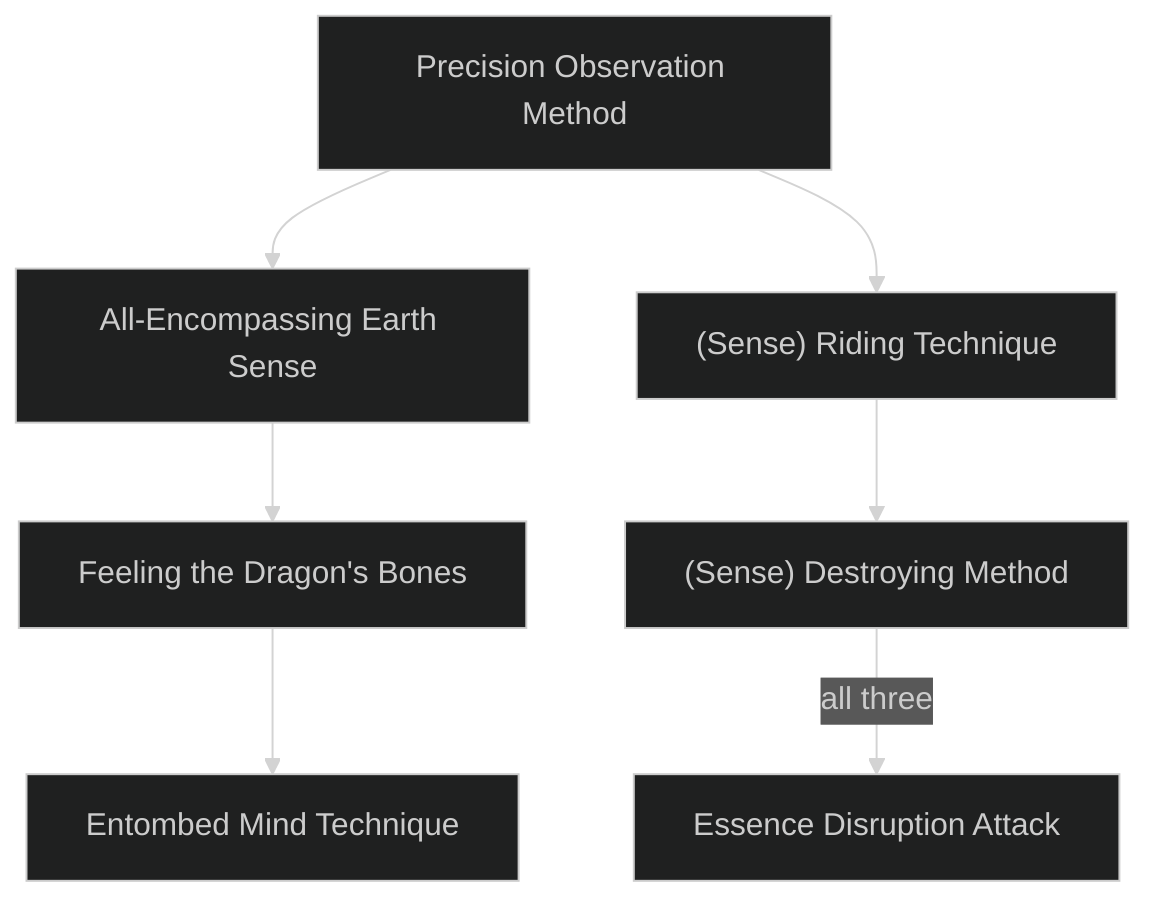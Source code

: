 ---
config:
  theme: dark
---
flowchart TD

    precision_observation_method[Precision Observation Method]
    click precision_observation_method callback "
        Precision Observation Method<br>
        <br>
        Cost: 1 mote per two dice<br>
        Duration: Instant<br>
        Type: Reflexive<br>
        Minimum Awareness: 2<br>
        Minimum Essence: 1<br>
        Prerequisite Charms: None<br>
        <br>
        Everything that walks, flies or swims is in some way
        connected to the earth, and the elements of air and water
        both rest upon the firmament. By grounding her Essence
        into the earth, a Dragon-Blood can greatly increase her
        sensitivity to things around her. Each mote invested in this
        Charm enhances the character's Awareness by two dice
        for a single roll only. The character cannot more than
        double her Awareness with this Charm.
        "

    all_encompassing_earth_sense[All-Encompassing Earth Sense]
    precision_observation_method --> all_encompassing_earth_sense
    click all_encompassing_earth_sense callback "
        All-Encompassing Earth Sense<br>
        <br>
        Cost: 2 motes<br>
        Duration: One scene<br>
        Type: Simple<br>
        Minimum Awareness: 2<br>
        Minimum Essence: 2<br>
        Prerequisite Charms: Precision Observation Method<br>
        <br>
        While under the aegis of this Charm, the character
        cannot be surprised by any means, magical or otherwise.
        This doesn't make her able to see the invisible or anything
        of the sort. It just means that she cannot be struck by an
        attack she is not aware of.<br>
        This Charm can be extended to the character's companions
        by merely spending 2 extra motes per person to be
        so affected. All-Encompassing Earth Sense is not effective
        unless the character is standing on the ground. She need
        not be touching the earth itself - the Charm functions
        just fine inside structures, etc. — but may not be flying,
        swimming and so forth. Engaging in any of these activities
        breaks the Charm immediately.
        "

    feeling_the_dragons_bones[Feeling the Dragon's Bones]
    all_encompassing_earth_sense --> feeling_the_dragons_bones
    click feeling_the_dragons_bones callback "
        Feeling the Dragon's Bones<br>
        <br>
        Cost: 2 motes<br>
        Duration: Instant<br>
        Туре: Simple<br>
        Minimum Awareness: 3<br>
        Minimum Essence: 2<br>
        Prerequisite Charms: All-Encompassing Earth Sense<br>
        <br>
        By taking a few moments to attune herself to the pulse
        of the Earth Dragon, the Dragon-Blooded invoking this
        Charm can sense the shape of things that sit upon the Earth
        Dragon's back, as well as those beings that walk upon it.<br>
        The Dragon-Blood's player rolls Intelligence + Awareness.
        With a simple success, the character instantly gets a
        complete but vague mental picture of the surrounding
        area, up to her Awareness x 25 feet distant. This mental
        picture includes living beings. Further successes refine the
        image. One success might yield, &quot;The next room is about
        10 x 10 with three humanoid beings in it.&quot; Three successes
        might impart, &quot;The next room is obviously a guardroom,
        containing three Wyld barbarians, each carrying a large
        stone club.&quot; Five successes would yield all of the above
        information, plus estimates of the various strengths of the
        three barbarians, what armor they are wearing and exact
        details on where they are standing.<br>
        To be properly sensed, an object or being must actually
        be touching the earth or touching something directly
        touching the earth in some fashion Objects floating in the
        air or immersed in water would not be affected for instance.
        The range of this Charm is doubled for every additional
        mote of Essence spent. This Charm is especially
        effective underground or in all stone structures, since they
        are actually embraced by the earth. Double the range while
        using the Charm, in such circumstances, and all details of
        the surrounding areas are perceivable.
        "

    entombed_mind_technique[Entombed Mind Technique]
    feeling_the_dragons_bones --> entombed_mind_technique
    click entombed_mind_technique callback "
        Entombed Mind Technique<br>
        <br>
        Cost: 5 motes<br>
        Duration: Five minutes<br>
        Type: Simple<br>
        Minimum Awareness: 4<br>
        Minimum Essence: 2<br>
        Prerequisite Charms: Feeling the Dragon's Bones<br>
        <br>
        Earth is the most static and quiescent of the elements,
        and while it's all encompassing nature enhances the awareness
        of the Earth-aspected Dragon-Bloods, it also allows
        them to suppress this awareness in others.<br>
        This Charm enables a Dragon-Blooded character to
        infuse some of stone's somnolent stasis into another person's
        mind, putting them to sleep. Some Dynasts work this
        Charm by speaking in a low, droning voice; others prefer
        to use a glittering gemstone, such as the jewel in a ring, to
        fix their victim's attention and convey the flow of Essence.
        The character can only bury someone's mind if she can
        keep them sitting still for five minutes, so this Charm calls
        for a fair bit of guile.<br>
        The Dragon-Blood's player rolls Manipulation + Presence,
        with a difficulty equal to the target's Essence. Simple
        success causes the target to sleep for an hour, and each
        extra success adds one hour to the total. During that time,
        nothing, not noise, light or movement, will awaken the
        victim. You could send the entire Red-Piss Legion past
        with clashing cymbals, and he wouldn't wake up. At the
        end of this period, the victim passes into normal slumber.<br>
        While in the grip of magic sleep, the victim dreams
        strange, still dreams of the caves beneath the earth and the
        mysteries within them. Once in a while, someone wakes up
        afterward knowing where to dig a well that never goes dry
        or the location of a deposit of ore.
        "

    sense_riding_technique["(Sense) Riding Technique"]
    precision_observation_method --> sense_riding_technique
    click sense_riding_technique callback "
        Sense Riding Technique<br>
        <br>
        Cost: 4 motes<br>
        Duration: Until disrupted<br>
        Type: Simple<br>
        Minimum Awareness: 3<br>
        Minimum Essence: 2<br>
        Prerequisite Charms: Precision Observation Method<br>
        <br>
        A Dragon-Blood truly in tune with the world can
        project her sense into others, riding along and perceiving:
        things from a great distance.<br>
        This Charm is actually three separate Charms, together
        encompassing all of the five senses. The target must
        be visible to the character when the Charm is activated but
        may leave the character's sight after the activation. The
        maximum range at which these Charms function is the
        character's permanent Essence in miles.<br>
        When activated, a roll is made; pitting the Dynast's
        Awareness + Essence against the target's in a reflexive
        opposed roll. The Dynast needs but a single success to
        invoke the Charm. If the Dynast ties the target, there is no
        effect. If the target is an Exalted and beats the Dragon-
        Blood, his player gers to make a reflexive Awareness roll
        with a difficulty of 3 to sense that someone was trying to
        Sense Ride him. Players of normal mortals get no such roll,
        and they remain unaware of the enchantment.<br>
        While Sense Riding, a character may not take any sort
        of disruptive action whatsoever. It is best to sit quietly and
        just observe the sense ridden. Simple actions such as sitting
        on a slowly walking horse may be possible at the Storyteller's
        option, but the character may be in danger of missing
        important details of what is being observed. If the target is
        injured (takes any health levels of damage) while being
        sense ridden, the character takes an unsoakable level of
        bashing damage, and the Charm is disrupted.<br>
        The effects of riding each sense are detailed below:<br>
        Sight: The character may perceive anything the target
        sees, including any magical enhancements that the target
        applies to his own senses while the character is &quot;riding&quot; him.
        The character may only observe through the ridden target's
        eyes. The character cannot use Charms or sorcery or other-
        wise affect the world around the target through the channel
        of the shared sense, though it might provide targeting
        information for some other sort of attack.<br>
        Hearing &amp; Touch: The character may perceive
        anything the target hears or touches, including any magi-
        cal enhancements that the target applies to his own senses
        while the Exalt is &quot;riding&quot; him. This perception does not
        give the Dragon-Blooded the ability to understand languages
        she doesn't know, even if the person being ridden
        understands them.<br>
        Smell &amp; Taste: This Charm is probably the least used
        of the three, but a truly thorough Dynast may wish to leam
        it. When combined with the other three Charms, it
        provides a complete picture of the target's environment
        and surroundings. As with the other (Sense)-Riding
        Charms, the character may perceive anything the target
        does with his sense of smell and taste, including any
        magical enhancements that the target applies to his own
        senses while the character is &quot;riding&quot; him.
        "

    sense_destroying_method["(Sense) Destroying Method"]
    sense_riding_technique --> sense_destroying_method
    click sense_destroying_method callback "
        Sense Destroying Method<br>
        <br>
        Cost: 3+ motes, 1 Willpower<br>
        Duration: One turn per point of permanent Essence<br>
        Type: Supplemental<br>
        Minimum Awareness: 4<br>
        Minimum Essence: 3<br>
        Prerequisite Charms: (Sense)-Riding Technique for the appropriate sense<br>
        <br>
        This Charm is a cluster of three Charms just like
        (Sense) Riding Technique, and it functions in much the
        same way. However, instead of tapping into the target's
        senses, the character simply shuts them down. When this
        Charm is activated, the Dynast's player makes an Essence
        + Awareness roll with a difficulty equal to the target's
        Perception. The effects for each sense are detailed below.<br>
        Sight: Each extra success subtracts one die from the
        target's Awareness rolls relating to sight and adds a -1
        penalty to any task involving sight. If the character's extra
        successes exceed the target's Perception, the target is
        blinded completely for the Charm's duration.<br>
        Hearing & Touch: Each success subtracts one die
        from the targer's Awareness rolls relating to these senses
        and allows him to ignore one level of wound penalties. If
        the character's roll exceeds the target's Perception, the
        target is rendered completely deaf but also suffers no
        wound penalties for the Charm duration. Some enterprising
        Dynasts use this Charm on their minions before
        sending them into combat — but are careful to give them
        explicit instructions before doing so.<br>
        Smell & Taste: Each success subtracts one die from
        the target's Awareness rolls relating to these senses. If the
        Exalt gains more successes than the target's Perception, he
        is rendered completely unable to smell or taste for the
        Charm's duration.<br>
        A Dynast may not use this Charm on herself.
        "

    essence_disruption_attack[Essence Disruption Attack]
    sense_destroying_method --> |"all three"|essence_disruption_attack
    click essence_disruption_attack callback "
        Essence Disruption Attack<br>
        <br>
        Cost: 3+ motes, 1 Willpower<br>
        Duration: One turn per dot of permanent Essence<br>
        Type: Supplemental<br>
        Minimum Awareness: 5<br>
        Minimum Essence: 4<br>
        Prerequisite Charms: All three (Sense) - Destroying Method Charms<br>
        <br>
        After perfecting the art of suppressing another's physical
        sense, a truly skilled Earth-aspected Dynast can actually
        use his own Essence to suppress his victim's ability to
        perceive and manipulate Essence. The character must pay
        the base cost of the Charm, plus any additional motes. The
        maximum number of additional motes that the Exalt can
        spend is equal to her permanent Essence.<br>
        Her player then makes an Awareness + Essence roll with
        a difficulty of 3 for the Exalt to correctly judge the patterns of
        Essence around the target, who must be insight and no farther
        away than 10 x the character's permanent Essence in feet. If
        the roll succeeds, the player makes a Willpower + Essence roll
        against a difficulty of the target's Essence. Each extra success
        on this toll adds I mote to the cost of all Charms and sorcery
        used by the target, to a maximum penalty equal to the amount
        of extra Essence the character spent activating this Charm.<br>
        This surcharge applies to.every activation ofa Charm,
        meaning it may be paid multiple times per turn if an Exalt,
        for example, uses reflexive defensive Charms, If Combos
        are involved, then the surcharge is applied to every Charm
        in the Combo, every time one of those Charms is activated.
        The effects of the Charm linger for a number of
        turns equal to the Exalt's permanent Essence.
        "
